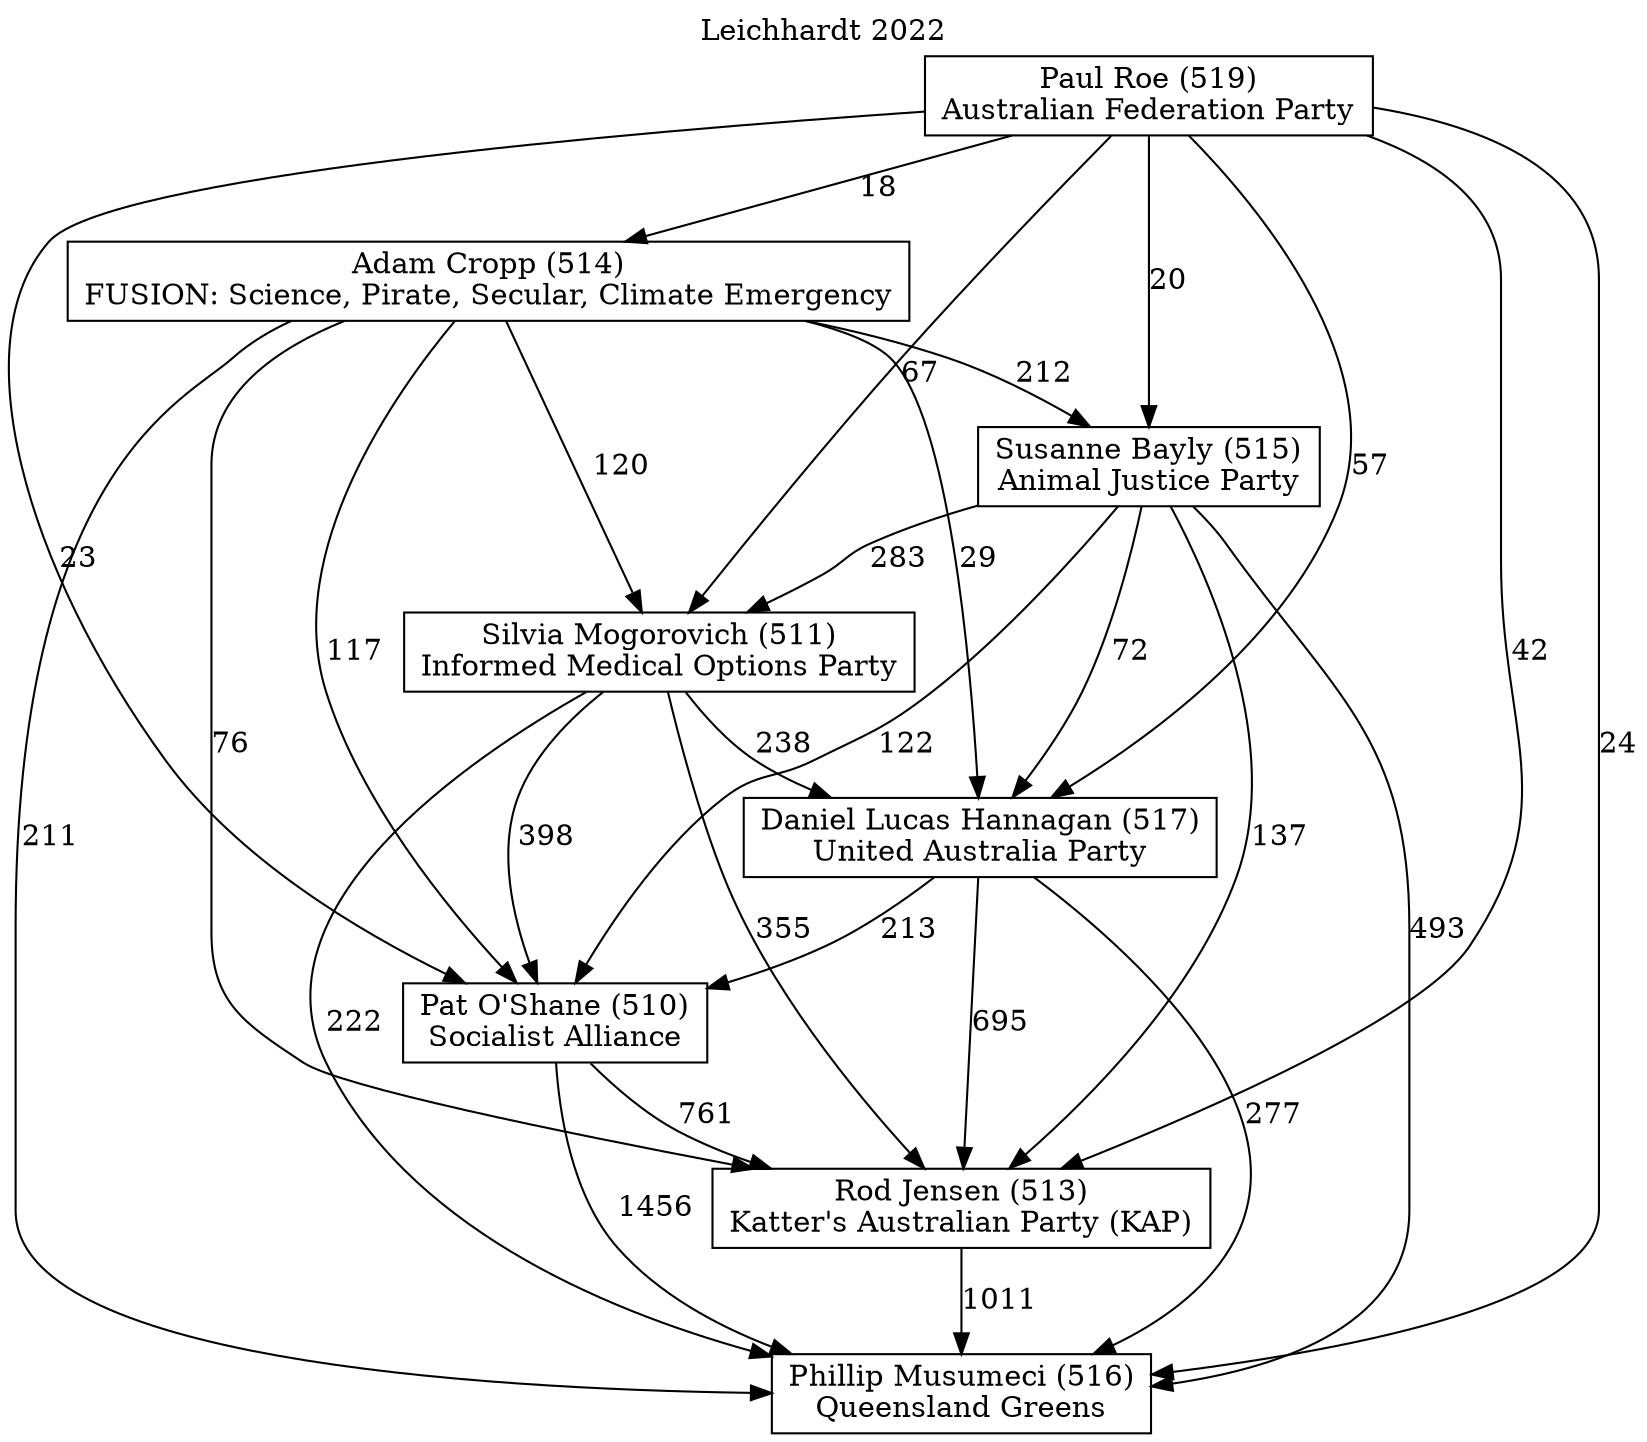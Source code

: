 // House preference flow
digraph "Phillip Musumeci (516)_Leichhardt_2022" {
	graph [label="Leichhardt 2022" labelloc=t mclimit=10]
	node [shape=box]
	"Pat O'Shane (510)" [label="Pat O'Shane (510)
Socialist Alliance"]
	"Paul Roe (519)" [label="Paul Roe (519)
Australian Federation Party"]
	"Silvia Mogorovich (511)" [label="Silvia Mogorovich (511)
Informed Medical Options Party"]
	"Susanne Bayly (515)" [label="Susanne Bayly (515)
Animal Justice Party"]
	"Rod Jensen (513)" [label="Rod Jensen (513)
Katter's Australian Party (KAP)"]
	"Phillip Musumeci (516)" [label="Phillip Musumeci (516)
Queensland Greens"]
	"Adam Cropp (514)" [label="Adam Cropp (514)
FUSION: Science, Pirate, Secular, Climate Emergency"]
	"Daniel Lucas Hannagan (517)" [label="Daniel Lucas Hannagan (517)
United Australia Party"]
	"Paul Roe (519)" -> "Silvia Mogorovich (511)" [label=67]
	"Silvia Mogorovich (511)" -> "Daniel Lucas Hannagan (517)" [label=238]
	"Paul Roe (519)" -> "Phillip Musumeci (516)" [label=24]
	"Pat O'Shane (510)" -> "Phillip Musumeci (516)" [label=1456]
	"Paul Roe (519)" -> "Susanne Bayly (515)" [label=20]
	"Silvia Mogorovich (511)" -> "Phillip Musumeci (516)" [label=222]
	"Rod Jensen (513)" -> "Phillip Musumeci (516)" [label=1011]
	"Daniel Lucas Hannagan (517)" -> "Phillip Musumeci (516)" [label=277]
	"Adam Cropp (514)" -> "Daniel Lucas Hannagan (517)" [label=29]
	"Paul Roe (519)" -> "Rod Jensen (513)" [label=42]
	"Susanne Bayly (515)" -> "Pat O'Shane (510)" [label=122]
	"Daniel Lucas Hannagan (517)" -> "Rod Jensen (513)" [label=695]
	"Susanne Bayly (515)" -> "Rod Jensen (513)" [label=137]
	"Silvia Mogorovich (511)" -> "Rod Jensen (513)" [label=355]
	"Susanne Bayly (515)" -> "Phillip Musumeci (516)" [label=493]
	"Pat O'Shane (510)" -> "Rod Jensen (513)" [label=761]
	"Adam Cropp (514)" -> "Phillip Musumeci (516)" [label=211]
	"Adam Cropp (514)" -> "Rod Jensen (513)" [label=76]
	"Paul Roe (519)" -> "Pat O'Shane (510)" [label=23]
	"Adam Cropp (514)" -> "Silvia Mogorovich (511)" [label=120]
	"Susanne Bayly (515)" -> "Daniel Lucas Hannagan (517)" [label=72]
	"Silvia Mogorovich (511)" -> "Pat O'Shane (510)" [label=398]
	"Adam Cropp (514)" -> "Pat O'Shane (510)" [label=117]
	"Adam Cropp (514)" -> "Susanne Bayly (515)" [label=212]
	"Daniel Lucas Hannagan (517)" -> "Pat O'Shane (510)" [label=213]
	"Paul Roe (519)" -> "Daniel Lucas Hannagan (517)" [label=57]
	"Susanne Bayly (515)" -> "Silvia Mogorovich (511)" [label=283]
	"Paul Roe (519)" -> "Adam Cropp (514)" [label=18]
}
